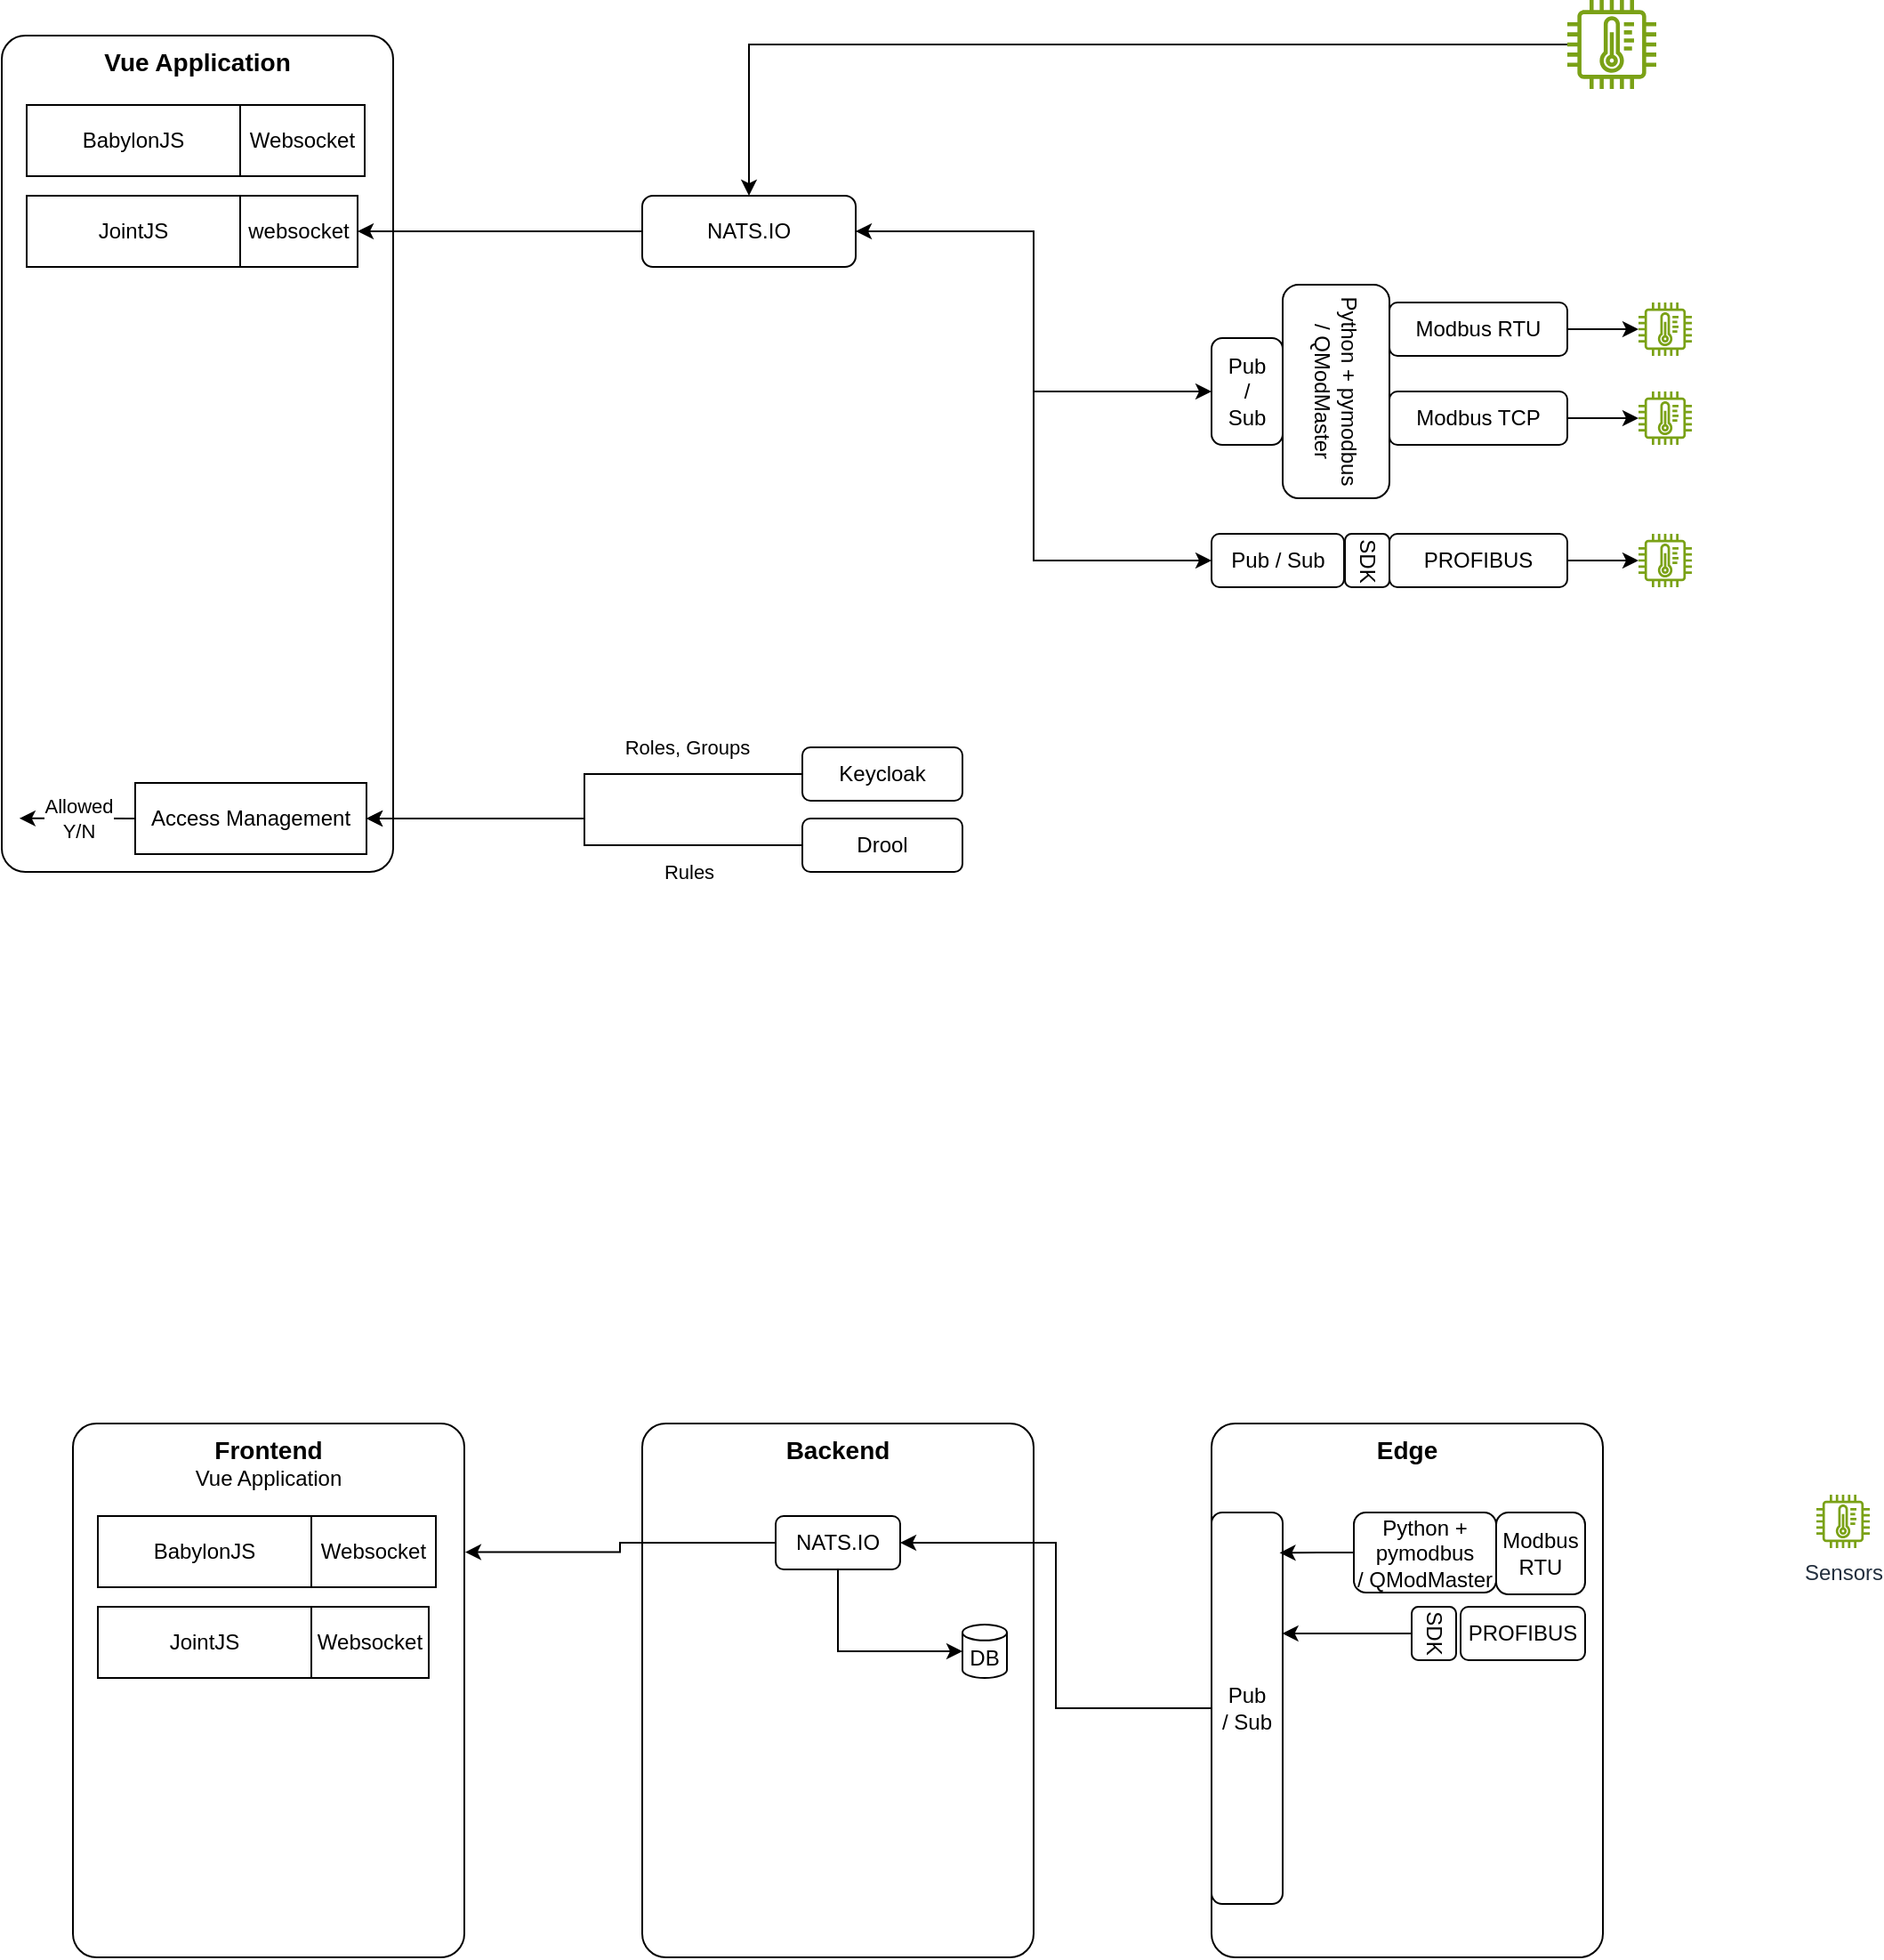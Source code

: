 <mxfile version="28.2.5" pages="4">
  <diagram name="Page-1" id="4Nl73VM-QMdfTOfgcKtq">
    <mxGraphModel dx="2066" dy="1202" grid="1" gridSize="10" guides="1" tooltips="1" connect="1" arrows="1" fold="1" page="1" pageScale="1" pageWidth="1169" pageHeight="827" math="0" shadow="0">
      <root>
        <mxCell id="0" />
        <mxCell id="1" parent="0" />
        <mxCell id="q9a62khezT4a36w7Y_Qh-1" value="&lt;font style=&quot;font-size: 14px;&quot;&gt;&lt;b&gt;Vue Application&lt;/b&gt;&lt;/font&gt;" style="rounded=1;whiteSpace=wrap;html=1;arcSize=6;verticalAlign=top;" parent="1" vertex="1">
          <mxGeometry x="80" y="130" width="220" height="470" as="geometry" />
        </mxCell>
        <mxCell id="q9a62khezT4a36w7Y_Qh-2" value="BabylonJS" style="rounded=0;whiteSpace=wrap;html=1;" parent="1" vertex="1">
          <mxGeometry x="94" y="169" width="120" height="40" as="geometry" />
        </mxCell>
        <mxCell id="q9a62khezT4a36w7Y_Qh-3" value="JointJS" style="rounded=0;whiteSpace=wrap;html=1;" parent="1" vertex="1">
          <mxGeometry x="94" y="220" width="120" height="40" as="geometry" />
        </mxCell>
        <mxCell id="q9a62khezT4a36w7Y_Qh-4" value="websocket" style="rounded=0;whiteSpace=wrap;html=1;" parent="1" vertex="1">
          <mxGeometry x="214" y="220" width="66" height="40" as="geometry" />
        </mxCell>
        <mxCell id="q9a62khezT4a36w7Y_Qh-6" value="Websocket" style="rounded=0;whiteSpace=wrap;html=1;" parent="1" vertex="1">
          <mxGeometry x="214" y="169" width="70" height="40" as="geometry" />
        </mxCell>
        <mxCell id="q9a62khezT4a36w7Y_Qh-9" style="edgeStyle=orthogonalEdgeStyle;rounded=0;orthogonalLoop=1;jettySize=auto;html=1;entryX=1;entryY=0.5;entryDx=0;entryDy=0;" parent="1" source="q9a62khezT4a36w7Y_Qh-8" target="q9a62khezT4a36w7Y_Qh-4" edge="1">
          <mxGeometry relative="1" as="geometry" />
        </mxCell>
        <mxCell id="LFIduNxJZq3BHkfubeGb-12" style="edgeStyle=orthogonalEdgeStyle;rounded=0;orthogonalLoop=1;jettySize=auto;html=1;entryX=0;entryY=0.5;entryDx=0;entryDy=0;startArrow=classic;startFill=1;" parent="1" source="q9a62khezT4a36w7Y_Qh-8" target="LFIduNxJZq3BHkfubeGb-4" edge="1">
          <mxGeometry relative="1" as="geometry" />
        </mxCell>
        <mxCell id="LFIduNxJZq3BHkfubeGb-16" style="edgeStyle=orthogonalEdgeStyle;rounded=0;orthogonalLoop=1;jettySize=auto;html=1;entryX=0;entryY=0.5;entryDx=0;entryDy=0;" parent="1" source="q9a62khezT4a36w7Y_Qh-8" target="LFIduNxJZq3BHkfubeGb-15" edge="1">
          <mxGeometry relative="1" as="geometry" />
        </mxCell>
        <mxCell id="q9a62khezT4a36w7Y_Qh-8" value="NATS.IO" style="rounded=1;whiteSpace=wrap;html=1;" parent="1" vertex="1">
          <mxGeometry x="440" y="220" width="120" height="40" as="geometry" />
        </mxCell>
        <mxCell id="q9a62khezT4a36w7Y_Qh-11" style="edgeStyle=orthogonalEdgeStyle;rounded=0;orthogonalLoop=1;jettySize=auto;html=1;entryX=0.5;entryY=0;entryDx=0;entryDy=0;" parent="1" source="q9a62khezT4a36w7Y_Qh-10" target="q9a62khezT4a36w7Y_Qh-8" edge="1">
          <mxGeometry relative="1" as="geometry" />
        </mxCell>
        <mxCell id="q9a62khezT4a36w7Y_Qh-10" value="" style="sketch=0;outlineConnect=0;fontColor=#232F3E;gradientColor=none;fillColor=#7AA116;strokeColor=none;dashed=0;verticalLabelPosition=bottom;verticalAlign=top;align=center;html=1;fontSize=12;fontStyle=0;aspect=fixed;pointerEvents=1;shape=mxgraph.aws4.iot_thing_temperature_sensor;" parent="1" vertex="1">
          <mxGeometry x="960" y="110" width="50" height="50" as="geometry" />
        </mxCell>
        <mxCell id="LFIduNxJZq3BHkfubeGb-7" style="edgeStyle=orthogonalEdgeStyle;rounded=0;orthogonalLoop=1;jettySize=auto;html=1;" parent="1" source="LFIduNxJZq3BHkfubeGb-1" target="LFIduNxJZq3BHkfubeGb-6" edge="1">
          <mxGeometry relative="1" as="geometry" />
        </mxCell>
        <mxCell id="LFIduNxJZq3BHkfubeGb-1" value="Modbus RTU" style="rounded=1;whiteSpace=wrap;html=1;" parent="1" vertex="1">
          <mxGeometry x="860" y="280" width="100" height="30" as="geometry" />
        </mxCell>
        <mxCell id="LFIduNxJZq3BHkfubeGb-19" style="edgeStyle=orthogonalEdgeStyle;rounded=0;orthogonalLoop=1;jettySize=auto;html=1;" parent="1" source="LFIduNxJZq3BHkfubeGb-2" target="LFIduNxJZq3BHkfubeGb-18" edge="1">
          <mxGeometry relative="1" as="geometry" />
        </mxCell>
        <mxCell id="LFIduNxJZq3BHkfubeGb-2" value="PROFIBUS" style="rounded=1;whiteSpace=wrap;html=1;" parent="1" vertex="1">
          <mxGeometry x="860" y="410" width="100" height="30" as="geometry" />
        </mxCell>
        <mxCell id="LFIduNxJZq3BHkfubeGb-3" value="&lt;div&gt;Python + pymodbus&lt;/div&gt;&lt;div&gt;/ QModMaster&lt;/div&gt;" style="rounded=1;whiteSpace=wrap;html=1;rotation=90;" parent="1" vertex="1">
          <mxGeometry x="770" y="300" width="120" height="60" as="geometry" />
        </mxCell>
        <mxCell id="LFIduNxJZq3BHkfubeGb-4" value="Pub&lt;div&gt;/&lt;/div&gt;&lt;div&gt;Sub&lt;/div&gt;" style="rounded=1;whiteSpace=wrap;html=1;" parent="1" vertex="1">
          <mxGeometry x="760" y="300" width="40" height="60" as="geometry" />
        </mxCell>
        <mxCell id="LFIduNxJZq3BHkfubeGb-6" value="" style="sketch=0;outlineConnect=0;fontColor=#232F3E;gradientColor=none;fillColor=#7AA116;strokeColor=none;dashed=0;verticalLabelPosition=bottom;verticalAlign=top;align=center;html=1;fontSize=12;fontStyle=0;aspect=fixed;pointerEvents=1;shape=mxgraph.aws4.iot_thing_temperature_sensor;" parent="1" vertex="1">
          <mxGeometry x="1000" y="280" width="30" height="30" as="geometry" />
        </mxCell>
        <mxCell id="LFIduNxJZq3BHkfubeGb-8" value="" style="sketch=0;outlineConnect=0;fontColor=#232F3E;gradientColor=none;fillColor=#7AA116;strokeColor=none;dashed=0;verticalLabelPosition=bottom;verticalAlign=top;align=center;html=1;fontSize=12;fontStyle=0;aspect=fixed;pointerEvents=1;shape=mxgraph.aws4.iot_thing_temperature_sensor;" parent="1" vertex="1">
          <mxGeometry x="1000" y="330" width="30" height="30" as="geometry" />
        </mxCell>
        <mxCell id="LFIduNxJZq3BHkfubeGb-17" style="edgeStyle=orthogonalEdgeStyle;rounded=0;orthogonalLoop=1;jettySize=auto;html=1;" parent="1" source="LFIduNxJZq3BHkfubeGb-13" target="LFIduNxJZq3BHkfubeGb-8" edge="1">
          <mxGeometry relative="1" as="geometry" />
        </mxCell>
        <mxCell id="LFIduNxJZq3BHkfubeGb-13" value="Modbus TCP" style="rounded=1;whiteSpace=wrap;html=1;" parent="1" vertex="1">
          <mxGeometry x="860" y="330" width="100" height="30" as="geometry" />
        </mxCell>
        <mxCell id="LFIduNxJZq3BHkfubeGb-14" value="&lt;div&gt;SDK&lt;/div&gt;" style="rounded=1;whiteSpace=wrap;html=1;rotation=90;" parent="1" vertex="1">
          <mxGeometry x="832.5" y="412.5" width="30" height="25" as="geometry" />
        </mxCell>
        <mxCell id="LFIduNxJZq3BHkfubeGb-15" value="Pub /&amp;nbsp;&lt;span style=&quot;background-color: transparent; color: light-dark(rgb(0, 0, 0), rgb(255, 255, 255));&quot;&gt;Sub&lt;/span&gt;" style="rounded=1;whiteSpace=wrap;html=1;" parent="1" vertex="1">
          <mxGeometry x="760" y="410" width="74.5" height="30" as="geometry" />
        </mxCell>
        <mxCell id="LFIduNxJZq3BHkfubeGb-18" value="" style="sketch=0;outlineConnect=0;fontColor=#232F3E;gradientColor=none;fillColor=#7AA116;strokeColor=none;dashed=0;verticalLabelPosition=bottom;verticalAlign=top;align=center;html=1;fontSize=12;fontStyle=0;aspect=fixed;pointerEvents=1;shape=mxgraph.aws4.iot_thing_temperature_sensor;" parent="1" vertex="1">
          <mxGeometry x="1000" y="410" width="30" height="30" as="geometry" />
        </mxCell>
        <mxCell id="yhtLlEZXE1WDYRXJNkcC-1" value="&lt;font style=&quot;font-size: 14px;&quot;&gt;&lt;b&gt;Frontend&lt;/b&gt;&lt;/font&gt;&lt;div&gt;&lt;font style=&quot;font-size: 12px;&quot;&gt;Vue Application&lt;/font&gt;&lt;/div&gt;" style="rounded=1;whiteSpace=wrap;html=1;arcSize=6;verticalAlign=top;" parent="1" vertex="1">
          <mxGeometry x="120" y="910" width="220" height="300" as="geometry" />
        </mxCell>
        <mxCell id="yhtLlEZXE1WDYRXJNkcC-2" value="BabylonJS" style="rounded=0;whiteSpace=wrap;html=1;" parent="1" vertex="1">
          <mxGeometry x="134" y="962" width="120" height="40" as="geometry" />
        </mxCell>
        <mxCell id="yhtLlEZXE1WDYRXJNkcC-3" value="JointJS" style="rounded=0;whiteSpace=wrap;html=1;" parent="1" vertex="1">
          <mxGeometry x="134" y="1013" width="120" height="40" as="geometry" />
        </mxCell>
        <mxCell id="yhtLlEZXE1WDYRXJNkcC-4" value="Websocket" style="rounded=0;whiteSpace=wrap;html=1;" parent="1" vertex="1">
          <mxGeometry x="254" y="1013" width="66" height="40" as="geometry" />
        </mxCell>
        <mxCell id="yhtLlEZXE1WDYRXJNkcC-5" value="Websocket" style="rounded=0;whiteSpace=wrap;html=1;" parent="1" vertex="1">
          <mxGeometry x="254" y="962" width="70" height="40" as="geometry" />
        </mxCell>
        <mxCell id="yhtLlEZXE1WDYRXJNkcC-6" value="&lt;font style=&quot;font-size: 14px;&quot;&gt;&lt;b&gt;Backend&lt;/b&gt;&lt;/font&gt;" style="rounded=1;whiteSpace=wrap;html=1;arcSize=6;verticalAlign=top;" parent="1" vertex="1">
          <mxGeometry x="440" y="910" width="220" height="300" as="geometry" />
        </mxCell>
        <mxCell id="yhtLlEZXE1WDYRXJNkcC-11" value="&lt;font style=&quot;font-size: 14px;&quot;&gt;&lt;b&gt;Edge&lt;/b&gt;&lt;/font&gt;" style="rounded=1;whiteSpace=wrap;html=1;arcSize=6;verticalAlign=top;" parent="1" vertex="1">
          <mxGeometry x="760" y="910" width="220" height="300" as="geometry" />
        </mxCell>
        <mxCell id="yhtLlEZXE1WDYRXJNkcC-16" value="Sensors" style="sketch=0;outlineConnect=0;fontColor=#232F3E;gradientColor=none;fillColor=#7AA116;strokeColor=none;dashed=0;verticalLabelPosition=bottom;verticalAlign=top;align=center;html=1;fontSize=12;fontStyle=0;aspect=fixed;pointerEvents=1;shape=mxgraph.aws4.iot_thing_temperature_sensor;" parent="1" vertex="1">
          <mxGeometry x="1100" y="950" width="30" height="30" as="geometry" />
        </mxCell>
        <mxCell id="yhtLlEZXE1WDYRXJNkcC-17" value="Modbus RTU" style="rounded=1;whiteSpace=wrap;html=1;" parent="1" vertex="1">
          <mxGeometry x="920" y="960" width="50" height="46" as="geometry" />
        </mxCell>
        <mxCell id="yhtLlEZXE1WDYRXJNkcC-18" value="PROFIBUS" style="rounded=1;whiteSpace=wrap;html=1;" parent="1" vertex="1">
          <mxGeometry x="900" y="1013" width="70" height="30" as="geometry" />
        </mxCell>
        <mxCell id="yhtLlEZXE1WDYRXJNkcC-19" value="&lt;div&gt;Python + pymodbus&lt;/div&gt;&lt;div&gt;/ QModMaster&lt;/div&gt;" style="rounded=1;whiteSpace=wrap;html=1;rotation=0;" parent="1" vertex="1">
          <mxGeometry x="840" y="960" width="80" height="45" as="geometry" />
        </mxCell>
        <mxCell id="yhtLlEZXE1WDYRXJNkcC-22" value="&lt;div&gt;SDK&lt;/div&gt;" style="rounded=1;whiteSpace=wrap;html=1;rotation=90;" parent="1" vertex="1">
          <mxGeometry x="870" y="1015.5" width="30" height="25" as="geometry" />
        </mxCell>
        <mxCell id="KEHIp2-f-c6drlNlaBQX-4" style="edgeStyle=orthogonalEdgeStyle;rounded=0;orthogonalLoop=1;jettySize=auto;html=1;" parent="1" source="yhtLlEZXE1WDYRXJNkcC-23" target="yhtLlEZXE1WDYRXJNkcC-24" edge="1">
          <mxGeometry relative="1" as="geometry" />
        </mxCell>
        <mxCell id="yhtLlEZXE1WDYRXJNkcC-23" value="Pub /&amp;nbsp;&lt;span style=&quot;background-color: transparent; color: light-dark(rgb(0, 0, 0), rgb(255, 255, 255));&quot;&gt;Sub&lt;/span&gt;" style="rounded=1;whiteSpace=wrap;html=1;" parent="1" vertex="1">
          <mxGeometry x="760" y="960" width="40" height="220" as="geometry" />
        </mxCell>
        <mxCell id="yhtLlEZXE1WDYRXJNkcC-24" value="NATS.IO" style="rounded=1;whiteSpace=wrap;html=1;" parent="1" vertex="1">
          <mxGeometry x="515" y="962" width="70" height="30" as="geometry" />
        </mxCell>
        <mxCell id="KEHIp2-f-c6drlNlaBQX-1" value="DB" style="shape=cylinder3;whiteSpace=wrap;html=1;boundedLbl=1;backgroundOutline=1;size=4.46;" parent="1" vertex="1">
          <mxGeometry x="620" y="1023" width="25" height="30" as="geometry" />
        </mxCell>
        <mxCell id="KEHIp2-f-c6drlNlaBQX-2" style="edgeStyle=orthogonalEdgeStyle;rounded=0;orthogonalLoop=1;jettySize=auto;html=1;entryX=0.956;entryY=0.103;entryDx=0;entryDy=0;entryPerimeter=0;" parent="1" source="yhtLlEZXE1WDYRXJNkcC-19" target="yhtLlEZXE1WDYRXJNkcC-23" edge="1">
          <mxGeometry relative="1" as="geometry" />
        </mxCell>
        <mxCell id="KEHIp2-f-c6drlNlaBQX-3" style="edgeStyle=orthogonalEdgeStyle;rounded=0;orthogonalLoop=1;jettySize=auto;html=1;entryX=0.995;entryY=0.309;entryDx=0;entryDy=0;entryPerimeter=0;" parent="1" source="yhtLlEZXE1WDYRXJNkcC-22" target="yhtLlEZXE1WDYRXJNkcC-23" edge="1">
          <mxGeometry relative="1" as="geometry" />
        </mxCell>
        <mxCell id="KEHIp2-f-c6drlNlaBQX-5" style="edgeStyle=orthogonalEdgeStyle;rounded=0;orthogonalLoop=1;jettySize=auto;html=1;entryX=1.002;entryY=0.241;entryDx=0;entryDy=0;entryPerimeter=0;" parent="1" source="yhtLlEZXE1WDYRXJNkcC-24" target="yhtLlEZXE1WDYRXJNkcC-1" edge="1">
          <mxGeometry relative="1" as="geometry" />
        </mxCell>
        <mxCell id="KEHIp2-f-c6drlNlaBQX-6" style="edgeStyle=orthogonalEdgeStyle;rounded=0;orthogonalLoop=1;jettySize=auto;html=1;entryX=0;entryY=0.5;entryDx=0;entryDy=0;entryPerimeter=0;exitX=0.5;exitY=1;exitDx=0;exitDy=0;" parent="1" source="yhtLlEZXE1WDYRXJNkcC-24" target="KEHIp2-f-c6drlNlaBQX-1" edge="1">
          <mxGeometry relative="1" as="geometry" />
        </mxCell>
        <mxCell id="tI90Er4KqP-FgM0SJkmu-4" value="Roles, Groups" style="edgeStyle=orthogonalEdgeStyle;rounded=0;orthogonalLoop=1;jettySize=auto;html=1;entryX=1;entryY=0.5;entryDx=0;entryDy=0;" edge="1" parent="1" source="tI90Er4KqP-FgM0SJkmu-1" target="tI90Er4KqP-FgM0SJkmu-3">
          <mxGeometry x="-0.519" y="-15" relative="1" as="geometry">
            <mxPoint as="offset" />
          </mxGeometry>
        </mxCell>
        <mxCell id="tI90Er4KqP-FgM0SJkmu-1" value="Keycloak" style="rounded=1;whiteSpace=wrap;html=1;" vertex="1" parent="1">
          <mxGeometry x="530" y="530" width="90" height="30" as="geometry" />
        </mxCell>
        <mxCell id="tI90Er4KqP-FgM0SJkmu-5" value="Rules" style="edgeStyle=orthogonalEdgeStyle;rounded=0;orthogonalLoop=1;jettySize=auto;html=1;entryX=1;entryY=0.5;entryDx=0;entryDy=0;" edge="1" parent="1" source="tI90Er4KqP-FgM0SJkmu-2" target="tI90Er4KqP-FgM0SJkmu-3">
          <mxGeometry x="-0.502" y="15" relative="1" as="geometry">
            <mxPoint as="offset" />
          </mxGeometry>
        </mxCell>
        <mxCell id="tI90Er4KqP-FgM0SJkmu-2" value="Drool" style="rounded=1;whiteSpace=wrap;html=1;" vertex="1" parent="1">
          <mxGeometry x="530" y="570" width="90" height="30" as="geometry" />
        </mxCell>
        <mxCell id="tI90Er4KqP-FgM0SJkmu-3" value="Access Management" style="rounded=0;whiteSpace=wrap;html=1;" vertex="1" parent="1">
          <mxGeometry x="155" y="550" width="130" height="40" as="geometry" />
        </mxCell>
        <mxCell id="tI90Er4KqP-FgM0SJkmu-9" value="Allowed&lt;div&gt;Y/N&lt;/div&gt;" style="endArrow=classic;html=1;rounded=0;exitX=0;exitY=0.5;exitDx=0;exitDy=0;entryX=0.045;entryY=0.936;entryDx=0;entryDy=0;entryPerimeter=0;" edge="1" parent="1" source="tI90Er4KqP-FgM0SJkmu-3" target="q9a62khezT4a36w7Y_Qh-1">
          <mxGeometry width="50" height="50" relative="1" as="geometry">
            <mxPoint x="610" y="340" as="sourcePoint" />
            <mxPoint x="540" y="340" as="targetPoint" />
          </mxGeometry>
        </mxCell>
      </root>
    </mxGraphModel>
  </diagram>
  <diagram id="WbPP5id_1603l8PLrKX7" name="Code Strc">
    <mxGraphModel dx="1591" dy="829" grid="1" gridSize="10" guides="1" tooltips="1" connect="1" arrows="1" fold="1" page="1" pageScale="1" pageWidth="1169" pageHeight="827" math="0" shadow="0">
      <root>
        <mxCell id="0" />
        <mxCell id="1" parent="0" />
        <mxCell id="QzLz-SX4dngb7ABgqvlG-35" style="edgeStyle=orthogonalEdgeStyle;rounded=0;orthogonalLoop=1;jettySize=auto;html=1;entryX=0.5;entryY=0;entryDx=0;entryDy=0;" edge="1" parent="1" source="QzLz-SX4dngb7ABgqvlG-1" target="QzLz-SX4dngb7ABgqvlG-34">
          <mxGeometry relative="1" as="geometry" />
        </mxCell>
        <mxCell id="QzLz-SX4dngb7ABgqvlG-36" style="edgeStyle=orthogonalEdgeStyle;rounded=0;orthogonalLoop=1;jettySize=auto;html=1;entryX=0.5;entryY=0;entryDx=0;entryDy=0;" edge="1" parent="1" source="QzLz-SX4dngb7ABgqvlG-1" target="QzLz-SX4dngb7ABgqvlG-16">
          <mxGeometry relative="1" as="geometry" />
        </mxCell>
        <mxCell id="QzLz-SX4dngb7ABgqvlG-39" style="edgeStyle=orthogonalEdgeStyle;rounded=0;orthogonalLoop=1;jettySize=auto;html=1;entryX=0.5;entryY=0;entryDx=0;entryDy=0;" edge="1" parent="1" source="QzLz-SX4dngb7ABgqvlG-1" target="QzLz-SX4dngb7ABgqvlG-13">
          <mxGeometry relative="1" as="geometry" />
        </mxCell>
        <mxCell id="QzLz-SX4dngb7ABgqvlG-44" style="edgeStyle=orthogonalEdgeStyle;rounded=0;orthogonalLoop=1;jettySize=auto;html=1;entryX=0.5;entryY=0;entryDx=0;entryDy=0;" edge="1" parent="1" source="QzLz-SX4dngb7ABgqvlG-1" target="QzLz-SX4dngb7ABgqvlG-15">
          <mxGeometry relative="1" as="geometry">
            <Array as="points">
              <mxPoint x="678" y="80" />
              <mxPoint x="678" y="99" />
            </Array>
          </mxGeometry>
        </mxCell>
        <mxCell id="QzLz-SX4dngb7ABgqvlG-1" value="src" style="whiteSpace=wrap;html=1;" vertex="1" parent="1">
          <mxGeometry x="590" y="70" width="60" height="20" as="geometry" />
        </mxCell>
        <mxCell id="QzLz-SX4dngb7ABgqvlG-3" value="src" style="whiteSpace=wrap;html=1;" vertex="1" parent="1">
          <mxGeometry x="929" y="60" width="60" height="20" as="geometry" />
        </mxCell>
        <mxCell id="QzLz-SX4dngb7ABgqvlG-4" value="src" style="whiteSpace=wrap;html=1;" vertex="1" parent="1">
          <mxGeometry x="939" y="70" width="60" height="20" as="geometry" />
        </mxCell>
        <mxCell id="QzLz-SX4dngb7ABgqvlG-5" value="src" style="whiteSpace=wrap;html=1;" vertex="1" parent="1">
          <mxGeometry x="949" y="80" width="60" height="20" as="geometry" />
        </mxCell>
        <mxCell id="QzLz-SX4dngb7ABgqvlG-6" value="src" style="whiteSpace=wrap;html=1;" vertex="1" parent="1">
          <mxGeometry x="959" y="90" width="60" height="20" as="geometry" />
        </mxCell>
        <mxCell id="QzLz-SX4dngb7ABgqvlG-7" value="nats" style="whiteSpace=wrap;html=1;" vertex="1" parent="1">
          <mxGeometry x="817" y="180" width="60" height="20" as="geometry" />
        </mxCell>
        <mxCell id="QzLz-SX4dngb7ABgqvlG-8" value="layout" style="whiteSpace=wrap;html=1;" vertex="1" parent="1">
          <mxGeometry x="737" y="180" width="60" height="20" as="geometry" />
        </mxCell>
        <mxCell id="QzLz-SX4dngb7ABgqvlG-9" value="components" style="whiteSpace=wrap;html=1;" vertex="1" parent="1">
          <mxGeometry x="459" y="180" width="70" height="20" as="geometry" />
        </mxCell>
        <mxCell id="QzLz-SX4dngb7ABgqvlG-10" value="JointJs" style="whiteSpace=wrap;html=1;" vertex="1" parent="1">
          <mxGeometry x="647" y="180" width="60" height="20" as="geometry" />
        </mxCell>
        <mxCell id="QzLz-SX4dngb7ABgqvlG-11" value="dashboard" style="whiteSpace=wrap;html=1;" vertex="1" parent="1">
          <mxGeometry x="896" y="180" width="60" height="20" as="geometry" />
        </mxCell>
        <mxCell id="QzLz-SX4dngb7ABgqvlG-12" value="Babylon" style="whiteSpace=wrap;html=1;" vertex="1" parent="1">
          <mxGeometry x="555" y="180" width="60" height="20" as="geometry" />
        </mxCell>
        <mxCell id="QzLz-SX4dngb7ABgqvlG-13" value="design" style="whiteSpace=wrap;html=1;" vertex="1" parent="1">
          <mxGeometry x="439" y="120" width="60" height="20" as="geometry" />
        </mxCell>
        <mxCell id="QzLz-SX4dngb7ABgqvlG-14" value="composables" style="whiteSpace=wrap;html=1;" vertex="1" parent="1">
          <mxGeometry x="529" y="119" width="80" height="20" as="geometry" />
        </mxCell>
        <mxCell id="QzLz-SX4dngb7ABgqvlG-45" style="edgeStyle=orthogonalEdgeStyle;rounded=0;orthogonalLoop=1;jettySize=auto;html=1;entryX=0.5;entryY=0;entryDx=0;entryDy=0;exitX=0.5;exitY=1;exitDx=0;exitDy=0;" edge="1" parent="1" source="QzLz-SX4dngb7ABgqvlG-15" target="QzLz-SX4dngb7ABgqvlG-9">
          <mxGeometry relative="1" as="geometry" />
        </mxCell>
        <mxCell id="QzLz-SX4dngb7ABgqvlG-46" style="edgeStyle=orthogonalEdgeStyle;rounded=0;orthogonalLoop=1;jettySize=auto;html=1;entryX=0.5;entryY=0;entryDx=0;entryDy=0;exitX=0.5;exitY=1;exitDx=0;exitDy=0;" edge="1" parent="1" source="QzLz-SX4dngb7ABgqvlG-15" target="QzLz-SX4dngb7ABgqvlG-12">
          <mxGeometry relative="1" as="geometry" />
        </mxCell>
        <mxCell id="QzLz-SX4dngb7ABgqvlG-47" style="edgeStyle=orthogonalEdgeStyle;rounded=0;orthogonalLoop=1;jettySize=auto;html=1;entryX=0.5;entryY=0;entryDx=0;entryDy=0;" edge="1" parent="1" source="QzLz-SX4dngb7ABgqvlG-15" target="QzLz-SX4dngb7ABgqvlG-10">
          <mxGeometry relative="1" as="geometry" />
        </mxCell>
        <mxCell id="QzLz-SX4dngb7ABgqvlG-48" style="edgeStyle=orthogonalEdgeStyle;rounded=0;orthogonalLoop=1;jettySize=auto;html=1;exitX=0.5;exitY=1;exitDx=0;exitDy=0;" edge="1" parent="1" source="QzLz-SX4dngb7ABgqvlG-15" target="QzLz-SX4dngb7ABgqvlG-8">
          <mxGeometry relative="1" as="geometry">
            <Array as="points">
              <mxPoint x="678" y="160" />
              <mxPoint x="767" y="160" />
            </Array>
          </mxGeometry>
        </mxCell>
        <mxCell id="QzLz-SX4dngb7ABgqvlG-49" style="edgeStyle=orthogonalEdgeStyle;rounded=0;orthogonalLoop=1;jettySize=auto;html=1;" edge="1" parent="1" source="QzLz-SX4dngb7ABgqvlG-15" target="QzLz-SX4dngb7ABgqvlG-7">
          <mxGeometry relative="1" as="geometry">
            <Array as="points">
              <mxPoint x="677" y="160" />
              <mxPoint x="830" y="160" />
            </Array>
          </mxGeometry>
        </mxCell>
        <mxCell id="QzLz-SX4dngb7ABgqvlG-50" style="edgeStyle=orthogonalEdgeStyle;rounded=0;orthogonalLoop=1;jettySize=auto;html=1;entryX=0.5;entryY=0;entryDx=0;entryDy=0;" edge="1" parent="1" source="QzLz-SX4dngb7ABgqvlG-15" target="QzLz-SX4dngb7ABgqvlG-11">
          <mxGeometry relative="1" as="geometry">
            <Array as="points">
              <mxPoint x="678" y="160" />
              <mxPoint x="926" y="160" />
            </Array>
          </mxGeometry>
        </mxCell>
        <mxCell id="QzLz-SX4dngb7ABgqvlG-15" value="components" style="whiteSpace=wrap;html=1;" vertex="1" parent="1">
          <mxGeometry x="640" y="119" width="75" height="20" as="geometry" />
        </mxCell>
        <mxCell id="QzLz-SX4dngb7ABgqvlG-16" value="auth" style="whiteSpace=wrap;html=1;" vertex="1" parent="1">
          <mxGeometry x="740" y="120" width="60" height="20" as="geometry" />
        </mxCell>
        <mxCell id="QzLz-SX4dngb7ABgqvlG-17" value="e2e" style="whiteSpace=wrap;html=1;" vertex="1" parent="1">
          <mxGeometry x="190" y="60" width="60" height="20" as="geometry" />
        </mxCell>
        <mxCell id="QzLz-SX4dngb7ABgqvlG-18" value="assets" style="whiteSpace=wrap;html=1;" vertex="1" parent="1">
          <mxGeometry x="270" y="100" width="60" height="20" as="geometry" />
        </mxCell>
        <mxCell id="QzLz-SX4dngb7ABgqvlG-29" style="edgeStyle=orthogonalEdgeStyle;rounded=0;orthogonalLoop=1;jettySize=auto;html=1;entryX=0.5;entryY=0;entryDx=0;entryDy=0;" edge="1" parent="1" source="QzLz-SX4dngb7ABgqvlG-19" target="QzLz-SX4dngb7ABgqvlG-18">
          <mxGeometry relative="1" as="geometry" />
        </mxCell>
        <mxCell id="QzLz-SX4dngb7ABgqvlG-19" value="public" style="whiteSpace=wrap;html=1;" vertex="1" parent="1">
          <mxGeometry x="270" y="60" width="60" height="20" as="geometry" />
        </mxCell>
        <mxCell id="QzLz-SX4dngb7ABgqvlG-20" value="docs" style="whiteSpace=wrap;html=1;" vertex="1" parent="1">
          <mxGeometry x="360" y="60" width="60" height="20" as="geometry" />
        </mxCell>
        <mxCell id="QzLz-SX4dngb7ABgqvlG-27" style="edgeStyle=orthogonalEdgeStyle;rounded=0;orthogonalLoop=1;jettySize=auto;html=1;entryX=0.5;entryY=0;entryDx=0;entryDy=0;" edge="1" parent="1" source="QzLz-SX4dngb7ABgqvlG-21" target="QzLz-SX4dngb7ABgqvlG-20">
          <mxGeometry relative="1" as="geometry" />
        </mxCell>
        <mxCell id="QzLz-SX4dngb7ABgqvlG-32" style="edgeStyle=orthogonalEdgeStyle;rounded=0;orthogonalLoop=1;jettySize=auto;html=1;entryX=0.5;entryY=0;entryDx=0;entryDy=0;" edge="1" parent="1" source="QzLz-SX4dngb7ABgqvlG-21" target="QzLz-SX4dngb7ABgqvlG-19">
          <mxGeometry relative="1" as="geometry" />
        </mxCell>
        <mxCell id="QzLz-SX4dngb7ABgqvlG-33" style="edgeStyle=orthogonalEdgeStyle;rounded=0;orthogonalLoop=1;jettySize=auto;html=1;entryX=0.5;entryY=0;entryDx=0;entryDy=0;" edge="1" parent="1" source="QzLz-SX4dngb7ABgqvlG-21" target="QzLz-SX4dngb7ABgqvlG-17">
          <mxGeometry relative="1" as="geometry" />
        </mxCell>
        <mxCell id="QzLz-SX4dngb7ABgqvlG-21" value="vue-enterprise-boilerplate" style="whiteSpace=wrap;html=1;" vertex="1" parent="1">
          <mxGeometry x="540" y="20" width="160" height="20" as="geometry" />
        </mxCell>
        <mxCell id="QzLz-SX4dngb7ABgqvlG-25" style="edgeStyle=orthogonalEdgeStyle;rounded=0;orthogonalLoop=1;jettySize=auto;html=1;entryX=0.5;entryY=0;entryDx=0;entryDy=0;" edge="1" parent="1" source="QzLz-SX4dngb7ABgqvlG-21" target="QzLz-SX4dngb7ABgqvlG-1">
          <mxGeometry relative="1" as="geometry" />
        </mxCell>
        <mxCell id="QzLz-SX4dngb7ABgqvlG-34" value="assets" style="whiteSpace=wrap;html=1;" vertex="1" parent="1">
          <mxGeometry x="820" y="119" width="60" height="20" as="geometry" />
        </mxCell>
        <mxCell id="QzLz-SX4dngb7ABgqvlG-38" style="edgeStyle=orthogonalEdgeStyle;rounded=0;orthogonalLoop=1;jettySize=auto;html=1;entryX=0.5;entryY=0;entryDx=0;entryDy=0;exitX=0;exitY=0.5;exitDx=0;exitDy=0;" edge="1" parent="1" source="QzLz-SX4dngb7ABgqvlG-1" target="QzLz-SX4dngb7ABgqvlG-14">
          <mxGeometry relative="1" as="geometry">
            <mxPoint x="569" y="390" as="targetPoint" />
            <Array as="points">
              <mxPoint x="569" y="80" />
            </Array>
          </mxGeometry>
        </mxCell>
      </root>
    </mxGraphModel>
  </diagram>
  <diagram id="klO5EI4bP7VYVL0o949D" name="Architecture Evaluations">
    <mxGraphModel dx="1892" dy="722" grid="1" gridSize="10" guides="1" tooltips="1" connect="1" arrows="1" fold="1" page="1" pageScale="1" pageWidth="850" pageHeight="1100" math="0" shadow="0">
      <root>
        <mxCell id="0" />
        <mxCell id="1" parent="0" />
        <mxCell id="81UziPPC5rEkTUoDSiCO-4" value="" style="edgeStyle=orthogonalEdgeStyle;rounded=0;orthogonalLoop=1;jettySize=auto;html=1;" parent="1" source="81UziPPC5rEkTUoDSiCO-2" target="81UziPPC5rEkTUoDSiCO-3" edge="1">
          <mxGeometry relative="1" as="geometry" />
        </mxCell>
        <mxCell id="81UziPPC5rEkTUoDSiCO-2" value="Data Source" style="rounded=1;whiteSpace=wrap;html=1;" parent="1" vertex="1">
          <mxGeometry x="128" y="90" width="90" height="30" as="geometry" />
        </mxCell>
        <mxCell id="81UziPPC5rEkTUoDSiCO-6" value="" style="edgeStyle=orthogonalEdgeStyle;rounded=0;orthogonalLoop=1;jettySize=auto;html=1;" parent="1" source="81UziPPC5rEkTUoDSiCO-3" target="81UziPPC5rEkTUoDSiCO-5" edge="1">
          <mxGeometry relative="1" as="geometry" />
        </mxCell>
        <mxCell id="81UziPPC5rEkTUoDSiCO-3" value="Data base" style="rounded=1;whiteSpace=wrap;html=1;" parent="1" vertex="1">
          <mxGeometry x="128" y="154" width="90" height="30" as="geometry" />
        </mxCell>
        <mxCell id="81UziPPC5rEkTUoDSiCO-5" value="Applications" style="rounded=1;whiteSpace=wrap;html=1;" parent="1" vertex="1">
          <mxGeometry x="128" y="208" width="90" height="30" as="geometry" />
        </mxCell>
        <mxCell id="81UziPPC5rEkTUoDSiCO-7" value="" style="edgeStyle=orthogonalEdgeStyle;rounded=0;orthogonalLoop=1;jettySize=auto;html=1;exitX=0.25;exitY=1;exitDx=0;exitDy=0;" parent="1" source="81UziPPC5rEkTUoDSiCO-8" target="81UziPPC5rEkTUoDSiCO-10" edge="1">
          <mxGeometry relative="1" as="geometry" />
        </mxCell>
        <mxCell id="81UziPPC5rEkTUoDSiCO-12" style="edgeStyle=orthogonalEdgeStyle;rounded=0;orthogonalLoop=1;jettySize=auto;html=1;entryX=0.75;entryY=0;entryDx=0;entryDy=0;exitX=0.75;exitY=1;exitDx=0;exitDy=0;" parent="1" source="81UziPPC5rEkTUoDSiCO-8" target="81UziPPC5rEkTUoDSiCO-11" edge="1">
          <mxGeometry relative="1" as="geometry" />
        </mxCell>
        <mxCell id="81UziPPC5rEkTUoDSiCO-8" value="Data Source" style="rounded=1;whiteSpace=wrap;html=1;" parent="1" vertex="1">
          <mxGeometry x="679" y="90" width="90" height="30" as="geometry" />
        </mxCell>
        <mxCell id="81UziPPC5rEkTUoDSiCO-10" value="Data base" style="rounded=1;whiteSpace=wrap;html=1;" parent="1" vertex="1">
          <mxGeometry x="639" y="154" width="90" height="30" as="geometry" />
        </mxCell>
        <mxCell id="81UziPPC5rEkTUoDSiCO-11" value="Applications" style="rounded=1;whiteSpace=wrap;html=1;" parent="1" vertex="1">
          <mxGeometry x="669" y="210" width="90" height="30" as="geometry" />
        </mxCell>
        <mxCell id="81UziPPC5rEkTUoDSiCO-13" value="&lt;b&gt;&amp;nbsp;Server&lt;/b&gt;" style="rounded=0;whiteSpace=wrap;html=1;fillColor=none;align=left;" parent="1" vertex="1">
          <mxGeometry x="29" y="148" width="790" height="102" as="geometry" />
        </mxCell>
        <mxCell id="81UziPPC5rEkTUoDSiCO-14" value="&lt;b&gt;&amp;nbsp;IOT&lt;/b&gt;" style="rounded=0;whiteSpace=wrap;html=1;fillColor=none;align=left;" parent="1" vertex="1">
          <mxGeometry x="29" y="80" width="790" height="68" as="geometry" />
        </mxCell>
        <mxCell id="81UziPPC5rEkTUoDSiCO-15" value="&lt;b&gt;Type 1&lt;/b&gt;" style="rounded=0;whiteSpace=wrap;html=1;fillColor=none;verticalAlign=top;" parent="1" vertex="1">
          <mxGeometry x="119" y="50" width="108" height="200" as="geometry" />
        </mxCell>
        <mxCell id="81UziPPC5rEkTUoDSiCO-16" value="&lt;b&gt;Type 2&lt;/b&gt;" style="rounded=0;whiteSpace=wrap;html=1;fillColor=none;verticalAlign=top;" parent="1" vertex="1">
          <mxGeometry x="633" y="50" width="146" height="200" as="geometry" />
        </mxCell>
        <mxCell id="81UziPPC5rEkTUoDSiCO-18" value="&lt;h1 style=&quot;margin-top: 0px;&quot;&gt;Type 1&lt;/h1&gt;&lt;p&gt;Ensure data consistency.&lt;/p&gt;" style="text;html=1;whiteSpace=wrap;overflow=hidden;rounded=0;" parent="1" vertex="1">
          <mxGeometry x="29" y="280" width="371" height="120" as="geometry" />
        </mxCell>
        <mxCell id="81UziPPC5rEkTUoDSiCO-19" value="&lt;h1 style=&quot;margin-top: 0px;&quot;&gt;Type 2&lt;/h1&gt;&lt;p&gt;Ensure data consistency.&lt;/p&gt;" style="text;html=1;whiteSpace=wrap;overflow=hidden;rounded=0;" parent="1" vertex="1">
          <mxGeometry x="440" y="280" width="379" height="120" as="geometry" />
        </mxCell>
        <mxCell id="NDT308oa-Qposm93ywGP-1" value="Identity Provider&lt;div&gt;KeyCloak&lt;/div&gt;&lt;div&gt;(/www.cloud-iam.com) not auth0&lt;/div&gt;" style="whiteSpace=wrap;html=1;" vertex="1" parent="1">
          <mxGeometry x="80" y="390" width="200" height="60" as="geometry" />
        </mxCell>
        <mxCell id="NDT308oa-Qposm93ywGP-2" value="&lt;span style=&quot;color: rgb(59, 63, 68); font-family: arial, helvetica, sans-serif; font-size: 16px; text-align: left; text-wrap-mode: wrap; background-color: rgb(255, 255, 255);&quot;&gt;&amp;nbsp;&lt;/span&gt;&lt;a style=&quot;color: rgb(0, 146, 255); font-family: arial, helvetica, sans-serif; font-size: 16px; text-align: left; text-wrap-mode: wrap; background-color: rgb(255, 255, 255);&quot; data-saferedirecturl=&quot;https://www.google.com/url?q=https://lemur-17.cloud-iam.com/auth/admin/iam-dev/console/&amp;amp;source=gmail&amp;amp;ust=1759425514201000&amp;amp;usg=AOvVaw2TcICFyDmaz6Hr6-cR1cZE&quot; target=&quot;_blank&quot; title=&quot;https://lemur-17.cloud-iam.com/auth/admin/iam-dev/console/&quot; href=&quot;https://lemur-17.cloud-iam.com/auth/admin/iam-dev/console/&quot;&gt;https://lemur-17.cloud-iam.&lt;wbr&gt;com/auth/admin/iam-dev/&lt;wbr&gt;console/&lt;/a&gt;" style="text;html=1;align=center;verticalAlign=middle;resizable=0;points=[];autosize=1;strokeColor=none;fillColor=none;" vertex="1" parent="1">
          <mxGeometry x="-60" y="478" width="460" height="30" as="geometry" />
        </mxCell>
      </root>
    </mxGraphModel>
  </diagram>
  <diagram id="W7n0Yp-pWPY6XCvTT3IN" name="Vueflow">
    <mxGraphModel dx="1170" dy="756" grid="1" gridSize="10" guides="1" tooltips="1" connect="1" arrows="1" fold="1" page="1" pageScale="1" pageWidth="850" pageHeight="1100" math="0" shadow="0">
      <root>
        <mxCell id="0" />
        <mxCell id="1" parent="0" />
        <mxCell id="69ue10jukl82CF1lZx7K-3" value="" style="edgeStyle=orthogonalEdgeStyle;rounded=0;orthogonalLoop=1;jettySize=auto;html=1;endArrow=none;startFill=0;entryX=0;entryY=0.5;entryDx=0;entryDy=0;" parent="1" source="69ue10jukl82CF1lZx7K-1" target="69ue10jukl82CF1lZx7K-4" edge="1">
          <mxGeometry relative="1" as="geometry">
            <mxPoint x="260" y="210" as="targetPoint" />
          </mxGeometry>
        </mxCell>
        <mxCell id="69ue10jukl82CF1lZx7K-7" style="edgeStyle=orthogonalEdgeStyle;rounded=0;orthogonalLoop=1;jettySize=auto;html=1;entryX=0;entryY=0.5;entryDx=0;entryDy=0;endArrow=none;startFill=0;" parent="1" source="69ue10jukl82CF1lZx7K-1" target="69ue10jukl82CF1lZx7K-2" edge="1">
          <mxGeometry relative="1" as="geometry" />
        </mxCell>
        <mxCell id="69ue10jukl82CF1lZx7K-29" style="edgeStyle=orthogonalEdgeStyle;rounded=0;orthogonalLoop=1;jettySize=auto;html=1;entryX=0;entryY=0.5;entryDx=0;entryDy=0;endArrow=none;startFill=0;" parent="1" source="69ue10jukl82CF1lZx7K-1" target="69ue10jukl82CF1lZx7K-8" edge="1">
          <mxGeometry relative="1" as="geometry" />
        </mxCell>
        <mxCell id="69ue10jukl82CF1lZx7K-30" style="edgeStyle=orthogonalEdgeStyle;rounded=0;orthogonalLoop=1;jettySize=auto;html=1;entryX=0;entryY=0.5;entryDx=0;entryDy=0;endArrow=none;startFill=0;" parent="1" source="69ue10jukl82CF1lZx7K-1" target="69ue10jukl82CF1lZx7K-9" edge="1">
          <mxGeometry relative="1" as="geometry" />
        </mxCell>
        <mxCell id="69ue10jukl82CF1lZx7K-31" style="edgeStyle=orthogonalEdgeStyle;rounded=0;orthogonalLoop=1;jettySize=auto;html=1;entryX=0;entryY=0.5;entryDx=0;entryDy=0;endArrow=none;startFill=0;" parent="1" source="69ue10jukl82CF1lZx7K-1" target="69ue10jukl82CF1lZx7K-11" edge="1">
          <mxGeometry relative="1" as="geometry" />
        </mxCell>
        <mxCell id="69ue10jukl82CF1lZx7K-32" style="edgeStyle=orthogonalEdgeStyle;rounded=0;orthogonalLoop=1;jettySize=auto;html=1;entryX=0;entryY=0.5;entryDx=0;entryDy=0;endArrow=none;startFill=0;" parent="1" source="69ue10jukl82CF1lZx7K-1" target="69ue10jukl82CF1lZx7K-13" edge="1">
          <mxGeometry relative="1" as="geometry" />
        </mxCell>
        <mxCell id="69ue10jukl82CF1lZx7K-33" style="edgeStyle=orthogonalEdgeStyle;rounded=0;orthogonalLoop=1;jettySize=auto;html=1;entryX=0;entryY=0.5;entryDx=0;entryDy=0;endArrow=none;startFill=0;" parent="1" source="69ue10jukl82CF1lZx7K-1" target="69ue10jukl82CF1lZx7K-15" edge="1">
          <mxGeometry relative="1" as="geometry" />
        </mxCell>
        <mxCell id="69ue10jukl82CF1lZx7K-34" style="edgeStyle=orthogonalEdgeStyle;rounded=0;orthogonalLoop=1;jettySize=auto;html=1;entryX=0;entryY=0.5;entryDx=0;entryDy=0;endArrow=none;startFill=0;" parent="1" source="69ue10jukl82CF1lZx7K-1" target="69ue10jukl82CF1lZx7K-17" edge="1">
          <mxGeometry relative="1" as="geometry" />
        </mxCell>
        <mxCell id="69ue10jukl82CF1lZx7K-35" style="edgeStyle=orthogonalEdgeStyle;rounded=0;orthogonalLoop=1;jettySize=auto;html=1;entryX=0;entryY=0.5;entryDx=0;entryDy=0;endArrow=none;startFill=0;" parent="1" source="69ue10jukl82CF1lZx7K-1" target="69ue10jukl82CF1lZx7K-19" edge="1">
          <mxGeometry relative="1" as="geometry" />
        </mxCell>
        <mxCell id="69ue10jukl82CF1lZx7K-36" style="edgeStyle=orthogonalEdgeStyle;rounded=0;orthogonalLoop=1;jettySize=auto;html=1;entryX=0;entryY=0.5;entryDx=0;entryDy=0;endArrow=none;startFill=0;" parent="1" source="69ue10jukl82CF1lZx7K-1" target="69ue10jukl82CF1lZx7K-21" edge="1">
          <mxGeometry relative="1" as="geometry" />
        </mxCell>
        <mxCell id="69ue10jukl82CF1lZx7K-37" style="edgeStyle=orthogonalEdgeStyle;rounded=0;orthogonalLoop=1;jettySize=auto;html=1;entryX=0;entryY=0.5;entryDx=0;entryDy=0;endArrow=none;startFill=0;" parent="1" source="69ue10jukl82CF1lZx7K-1" target="69ue10jukl82CF1lZx7K-23" edge="1">
          <mxGeometry relative="1" as="geometry" />
        </mxCell>
        <mxCell id="69ue10jukl82CF1lZx7K-38" style="edgeStyle=orthogonalEdgeStyle;rounded=0;orthogonalLoop=1;jettySize=auto;html=1;entryX=0;entryY=0.5;entryDx=0;entryDy=0;endArrow=none;startFill=0;" parent="1" source="69ue10jukl82CF1lZx7K-1" target="69ue10jukl82CF1lZx7K-25" edge="1">
          <mxGeometry relative="1" as="geometry" />
        </mxCell>
        <mxCell id="69ue10jukl82CF1lZx7K-39" style="edgeStyle=orthogonalEdgeStyle;rounded=0;orthogonalLoop=1;jettySize=auto;html=1;entryX=0;entryY=0.5;entryDx=0;entryDy=0;endArrow=none;startFill=0;" parent="1" source="69ue10jukl82CF1lZx7K-1" target="69ue10jukl82CF1lZx7K-27" edge="1">
          <mxGeometry relative="1" as="geometry" />
        </mxCell>
        <mxCell id="69ue10jukl82CF1lZx7K-1" value="DragandDrop.vue" style="whiteSpace=wrap;html=1;fillColor=#d5e8d4;strokeColor=#82b366;" parent="1" vertex="1">
          <mxGeometry x="50" y="170" width="110" height="30" as="geometry" />
        </mxCell>
        <mxCell id="69ue10jukl82CF1lZx7K-2" value="vue-flow/core" style="whiteSpace=wrap;html=1;fillColor=#f5f5f5;fontColor=#333333;strokeColor=#666666;" parent="1" vertex="1">
          <mxGeometry x="240" y="120" width="110" height="30" as="geometry" />
        </mxCell>
        <mxCell id="69ue10jukl82CF1lZx7K-4" value="vue-flow/controls" style="whiteSpace=wrap;html=1;fillColor=#f5f5f5;fontColor=#333333;strokeColor=#666666;" parent="1" vertex="1">
          <mxGeometry x="240" y="170" width="110" height="30" as="geometry" />
        </mxCell>
        <mxCell id="69ue10jukl82CF1lZx7K-8" value="DropzoneBackground.vue" style="whiteSpace=wrap;html=1;fillColor=#d5e8d4;strokeColor=#82b366;" parent="1" vertex="1">
          <mxGeometry x="240" y="220" width="160" height="30" as="geometry" />
        </mxCell>
        <mxCell id="69ue10jukl82CF1lZx7K-9" value="PropertyDialog.vue" style="whiteSpace=wrap;html=1;fillColor=#d5e8d4;strokeColor=#82b366;" parent="1" vertex="1">
          <mxGeometry x="240" y="270" width="160" height="30" as="geometry" />
        </mxCell>
        <mxCell id="69ue10jukl82CF1lZx7K-11" value="EditorSidebar.vue" style="whiteSpace=wrap;html=1;fillColor=#d5e8d4;strokeColor=#82b366;" parent="1" vertex="1">
          <mxGeometry x="240" y="320" width="160" height="30" as="geometry" />
        </mxCell>
        <mxCell id="69ue10jukl82CF1lZx7K-41" value="" style="edgeStyle=orthogonalEdgeStyle;rounded=0;orthogonalLoop=1;jettySize=auto;html=1;" parent="1" source="69ue10jukl82CF1lZx7K-13" target="69ue10jukl82CF1lZx7K-40" edge="1">
          <mxGeometry relative="1" as="geometry" />
        </mxCell>
        <mxCell id="69ue10jukl82CF1lZx7K-13" value="useDND" style="whiteSpace=wrap;html=1;fillColor=#d5e8d4;strokeColor=#82b366;" parent="1" vertex="1">
          <mxGeometry x="240" y="370" width="160" height="30" as="geometry" />
        </mxCell>
        <mxCell id="69ue10jukl82CF1lZx7K-15" value="useSelection" style="whiteSpace=wrap;html=1;fillColor=#d5e8d4;strokeColor=#82b366;" parent="1" vertex="1">
          <mxGeometry x="240" y="420" width="160" height="30" as="geometry" />
        </mxCell>
        <mxCell id="69ue10jukl82CF1lZx7K-17" value="useControls" style="whiteSpace=wrap;html=1;fillColor=#d5e8d4;strokeColor=#82b366;" parent="1" vertex="1">
          <mxGeometry x="240" y="470" width="160" height="30" as="geometry" />
        </mxCell>
        <mxCell id="69ue10jukl82CF1lZx7K-19" value="useKeyboard" style="whiteSpace=wrap;html=1;fillColor=#d5e8d4;strokeColor=#82b366;" parent="1" vertex="1">
          <mxGeometry x="240" y="520" width="160" height="30" as="geometry" />
        </mxCell>
        <mxCell id="69ue10jukl82CF1lZx7K-21" value="usePropertyDialog" style="whiteSpace=wrap;html=1;fillColor=#d5e8d4;strokeColor=#82b366;" parent="1" vertex="1">
          <mxGeometry x="240" y="570" width="160" height="30" as="geometry" />
        </mxCell>
        <mxCell id="69ue10jukl82CF1lZx7K-23" value="types" style="whiteSpace=wrap;html=1;fillColor=#d5e8d4;strokeColor=#82b366;" parent="1" vertex="1">
          <mxGeometry x="240" y="620" width="160" height="30" as="geometry" />
        </mxCell>
        <mxCell id="69ue10jukl82CF1lZx7K-25" value="EditorViewIcons.vue" style="whiteSpace=wrap;html=1;fillColor=#d5e8d4;strokeColor=#82b366;" parent="1" vertex="1">
          <mxGeometry x="240" y="670" width="160" height="30" as="geometry" />
        </mxCell>
        <mxCell id="69ue10jukl82CF1lZx7K-27" value="editor-sidebar.css" style="whiteSpace=wrap;html=1;fillColor=#d5e8d4;strokeColor=#82b366;" parent="1" vertex="1">
          <mxGeometry x="240" y="720" width="160" height="30" as="geometry" />
        </mxCell>
        <mxCell id="69ue10jukl82CF1lZx7K-40" value="add logic for custom node and edge" style="whiteSpace=wrap;html=1;fillColor=#d5e8d4;strokeColor=#82b366;" parent="1" vertex="1">
          <mxGeometry x="480" y="370" width="160" height="30" as="geometry" />
        </mxCell>
        <mxCell id="-uoKcbwqnnY3gI7WHu4K-6" style="edgeStyle=orthogonalEdgeStyle;rounded=0;orthogonalLoop=1;jettySize=auto;html=1;entryX=1;entryY=0.5;entryDx=0;entryDy=0;" edge="1" parent="1" source="-uoKcbwqnnY3gI7WHu4K-1" target="69ue10jukl82CF1lZx7K-23">
          <mxGeometry relative="1" as="geometry" />
        </mxCell>
        <mxCell id="-uoKcbwqnnY3gI7WHu4K-1" value="NodeSettings.vue" style="whiteSpace=wrap;html=1;" vertex="1" parent="1">
          <mxGeometry x="470" y="600" width="120" height="30" as="geometry" />
        </mxCell>
        <mxCell id="-uoKcbwqnnY3gI7WHu4K-3" value="BackgroundSettings.vue" style="whiteSpace=wrap;html=1;" vertex="1" parent="1">
          <mxGeometry x="150" y="830" width="170" height="30" as="geometry" />
        </mxCell>
        <mxCell id="-uoKcbwqnnY3gI7WHu4K-5" style="edgeStyle=orthogonalEdgeStyle;rounded=0;orthogonalLoop=1;jettySize=auto;html=1;entryX=1;entryY=0.5;entryDx=0;entryDy=0;" edge="1" parent="1" source="-uoKcbwqnnY3gI7WHu4K-4" target="69ue10jukl82CF1lZx7K-23">
          <mxGeometry relative="1" as="geometry" />
        </mxCell>
        <mxCell id="-uoKcbwqnnY3gI7WHu4K-4" value="CustomSvgNode.vue" style="whiteSpace=wrap;html=1;" vertex="1" parent="1">
          <mxGeometry x="470" y="640" width="130" height="30" as="geometry" />
        </mxCell>
        <mxCell id="-uoKcbwqnnY3gI7WHu4K-7" value="&lt;b&gt;&lt;font style=&quot;font-size: 14px;&quot;&gt;src&lt;/font&gt;&lt;/b&gt;" style="rounded=1;whiteSpace=wrap;html=1;fillColor=none;verticalAlign=top;arcSize=6;" vertex="1" parent="1">
          <mxGeometry x="930" y="70" width="1050" height="720" as="geometry" />
        </mxCell>
        <mxCell id="-uoKcbwqnnY3gI7WHu4K-8" value="&lt;span style=&quot;font-size: 14px;&quot;&gt;&lt;b&gt;components&lt;/b&gt;&lt;/span&gt;" style="rounded=1;whiteSpace=wrap;html=1;fillColor=none;verticalAlign=top;arcSize=4;" vertex="1" parent="1">
          <mxGeometry x="1200" y="100" width="760" height="670" as="geometry" />
        </mxCell>
        <mxCell id="-uoKcbwqnnY3gI7WHu4K-9" value="&lt;span style=&quot;font-size: 14px;&quot;&gt;&lt;b&gt;Vueflow&lt;/b&gt;&lt;/span&gt;" style="rounded=1;whiteSpace=wrap;html=1;fillColor=none;verticalAlign=top;arcSize=4;" vertex="1" parent="1">
          <mxGeometry x="1520" y="140" width="420" height="610" as="geometry" />
        </mxCell>
        <mxCell id="-uoKcbwqnnY3gI7WHu4K-10" value="LoginButton.vue" style="whiteSpace=wrap;html=1;" vertex="1" parent="1">
          <mxGeometry x="1355" y="180" width="110" height="30" as="geometry" />
        </mxCell>
        <mxCell id="-uoKcbwqnnY3gI7WHu4K-11" value="DealTable.vue" style="whiteSpace=wrap;html=1;" vertex="1" parent="1">
          <mxGeometry x="1355" y="220" width="110" height="30" as="geometry" />
        </mxCell>
        <mxCell id="-uoKcbwqnnY3gI7WHu4K-12" value="BaseInputText.vue" style="whiteSpace=wrap;html=1;" vertex="1" parent="1">
          <mxGeometry x="1355" y="260" width="110" height="30" as="geometry" />
        </mxCell>
        <mxCell id="-uoKcbwqnnY3gI7WHu4K-13" value="BaseInputText.vue" style="whiteSpace=wrap;html=1;" vertex="1" parent="1">
          <mxGeometry x="1355" y="300" width="110" height="30" as="geometry" />
        </mxCell>
        <mxCell id="-uoKcbwqnnY3gI7WHu4K-14" value="BaseButton.vue" style="whiteSpace=wrap;html=1;" vertex="1" parent="1">
          <mxGeometry x="1355" y="340" width="110" height="30" as="geometry" />
        </mxCell>
        <mxCell id="-uoKcbwqnnY3gI7WHu4K-16" style="edgeStyle=orthogonalEdgeStyle;rounded=0;orthogonalLoop=1;jettySize=auto;html=1;" edge="1" parent="1" source="-uoKcbwqnnY3gI7WHu4K-15" target="-uoKcbwqnnY3gI7WHu4K-14">
          <mxGeometry relative="1" as="geometry" />
        </mxCell>
        <mxCell id="-uoKcbwqnnY3gI7WHu4K-15" value="BaseButton.spec.ts" style="whiteSpace=wrap;html=1;" vertex="1" parent="1">
          <mxGeometry x="1215" y="340" width="110" height="30" as="geometry" />
        </mxCell>
        <mxCell id="-uoKcbwqnnY3gI7WHu4K-19" style="rounded=0;orthogonalLoop=1;jettySize=auto;html=1;entryX=1;entryY=0.5;entryDx=0;entryDy=0;exitX=0;exitY=0.5;exitDx=0;exitDy=0;edgeStyle=orthogonalEdgeStyle;" edge="1" parent="1" source="-uoKcbwqnnY3gI7WHu4K-17" target="-uoKcbwqnnY3gI7WHu4K-18">
          <mxGeometry relative="1" as="geometry" />
        </mxCell>
        <mxCell id="-uoKcbwqnnY3gI7WHu4K-21" style="rounded=0;orthogonalLoop=1;jettySize=auto;html=1;entryX=1;entryY=0.5;entryDx=0;entryDy=0;exitX=0;exitY=0.75;exitDx=0;exitDy=0;edgeStyle=orthogonalEdgeStyle;" edge="1" parent="1" source="-uoKcbwqnnY3gI7WHu4K-17" target="-uoKcbwqnnY3gI7WHu4K-20">
          <mxGeometry relative="1" as="geometry" />
        </mxCell>
        <mxCell id="-uoKcbwqnnY3gI7WHu4K-17" value="VueFlowEditor.vue" style="whiteSpace=wrap;html=1;" vertex="1" parent="1">
          <mxGeometry x="1760" y="190" width="110" height="30" as="geometry" />
        </mxCell>
        <mxCell id="-uoKcbwqnnY3gI7WHu4K-18" value="types.ts" style="whiteSpace=wrap;html=1;fillColor=default;strokeColor=#000000;labelBackgroundColor=none;" vertex="1" parent="1">
          <mxGeometry x="1590" y="190" width="125" height="30" as="geometry" />
        </mxCell>
        <mxCell id="-uoKcbwqnnY3gI7WHu4K-22" style="edgeStyle=orthogonalEdgeStyle;rounded=0;orthogonalLoop=1;jettySize=auto;html=1;" edge="1" parent="1" source="-uoKcbwqnnY3gI7WHu4K-20" target="-uoKcbwqnnY3gI7WHu4K-18">
          <mxGeometry relative="1" as="geometry" />
        </mxCell>
        <mxCell id="-uoKcbwqnnY3gI7WHu4K-20" value="useVueFlowState.ts" style="whiteSpace=wrap;html=1;fillColor=default;strokeColor=#000000;labelBackgroundColor=none;" vertex="1" parent="1">
          <mxGeometry x="1590" y="240" width="125" height="30" as="geometry" />
        </mxCell>
        <mxCell id="-uoKcbwqnnY3gI7WHu4K-23" value="useSelection.ts" style="whiteSpace=wrap;html=1;" vertex="1" parent="1">
          <mxGeometry x="1760" y="270" width="110" height="30" as="geometry" />
        </mxCell>
        <mxCell id="-uoKcbwqnnY3gI7WHu4K-25" style="edgeStyle=orthogonalEdgeStyle;rounded=0;orthogonalLoop=1;jettySize=auto;html=1;entryX=0;entryY=0.5;entryDx=0;entryDy=0;exitX=0;exitY=0.5;exitDx=0;exitDy=0;" edge="1" parent="1" source="-uoKcbwqnnY3gI7WHu4K-24" target="-uoKcbwqnnY3gI7WHu4K-18">
          <mxGeometry relative="1" as="geometry" />
        </mxCell>
        <mxCell id="-uoKcbwqnnY3gI7WHu4K-29" style="rounded=0;orthogonalLoop=1;jettySize=auto;html=1;entryX=1;entryY=0.5;entryDx=0;entryDy=0;exitX=0;exitY=0.75;exitDx=0;exitDy=0;" edge="1" parent="1" source="-uoKcbwqnnY3gI7WHu4K-24" target="-uoKcbwqnnY3gI7WHu4K-27">
          <mxGeometry relative="1" as="geometry" />
        </mxCell>
        <mxCell id="-uoKcbwqnnY3gI7WHu4K-24" value="usePropertyDailog.ts" style="whiteSpace=wrap;html=1;" vertex="1" parent="1">
          <mxGeometry x="1590" y="290" width="120" height="30" as="geometry" />
        </mxCell>
        <mxCell id="-uoKcbwqnnY3gI7WHu4K-26" value="&lt;span style=&quot;font-size: 14px;&quot;&gt;&lt;b&gt;utils&lt;/b&gt;&lt;/span&gt;" style="rounded=1;whiteSpace=wrap;html=1;fillColor=none;verticalAlign=top;arcSize=4;" vertex="1" parent="1">
          <mxGeometry x="970" y="440" width="180" height="320" as="geometry" />
        </mxCell>
        <mxCell id="-uoKcbwqnnY3gI7WHu4K-27" value="keyboardManager.ts" style="whiteSpace=wrap;html=1;" vertex="1" parent="1">
          <mxGeometry x="990" y="480" width="140" height="30" as="geometry" />
        </mxCell>
        <mxCell id="-uoKcbwqnnY3gI7WHu4K-28" value="logger.ts" style="whiteSpace=wrap;html=1;" vertex="1" parent="1">
          <mxGeometry x="990" y="520" width="140" height="30" as="geometry" />
        </mxCell>
        <mxCell id="-uoKcbwqnnY3gI7WHu4K-31" style="rounded=0;orthogonalLoop=1;jettySize=auto;html=1;entryX=1;entryY=0.5;entryDx=0;entryDy=0;exitX=0;exitY=0.5;exitDx=0;exitDy=0;" edge="1" parent="1" source="-uoKcbwqnnY3gI7WHu4K-30" target="-uoKcbwqnnY3gI7WHu4K-27">
          <mxGeometry relative="1" as="geometry" />
        </mxCell>
        <mxCell id="-uoKcbwqnnY3gI7WHu4K-30" value="useKeyboard.ts" style="whiteSpace=wrap;html=1;" vertex="1" parent="1">
          <mxGeometry x="1590" y="330" width="120" height="30" as="geometry" />
        </mxCell>
        <mxCell id="-uoKcbwqnnY3gI7WHu4K-32" value="useDragAndDrop.ts" style="whiteSpace=wrap;html=1;" vertex="1" parent="1">
          <mxGeometry x="1590" y="370" width="120" height="30" as="geometry" />
        </mxCell>
        <mxCell id="-uoKcbwqnnY3gI7WHu4K-35" value="" style="edgeStyle=orthogonalEdgeStyle;rounded=0;orthogonalLoop=1;jettySize=auto;html=1;" edge="1" parent="1" source="-uoKcbwqnnY3gI7WHu4K-33" target="-uoKcbwqnnY3gI7WHu4K-34">
          <mxGeometry relative="1" as="geometry" />
        </mxCell>
        <mxCell id="-uoKcbwqnnY3gI7WHu4K-33" value="useDND.ts" style="whiteSpace=wrap;html=1;" vertex="1" parent="1">
          <mxGeometry x="1590" y="410" width="120" height="30" as="geometry" />
        </mxCell>
        <mxCell id="-uoKcbwqnnY3gI7WHu4K-40" style="edgeStyle=orthogonalEdgeStyle;rounded=0;orthogonalLoop=1;jettySize=auto;html=1;entryX=0.75;entryY=1;entryDx=0;entryDy=0;exitX=0.25;exitY=0;exitDx=0;exitDy=0;" edge="1" parent="1" source="-uoKcbwqnnY3gI7WHu4K-34" target="-uoKcbwqnnY3gI7WHu4K-18">
          <mxGeometry relative="1" as="geometry">
            <Array as="points">
              <mxPoint x="1790" y="370" />
              <mxPoint x="1684" y="370" />
            </Array>
          </mxGeometry>
        </mxCell>
        <mxCell id="-uoKcbwqnnY3gI7WHu4K-34" value="nodeFactory.ts" style="whiteSpace=wrap;html=1;" vertex="1" parent="1">
          <mxGeometry x="1760" y="410" width="120" height="30" as="geometry" />
        </mxCell>
        <mxCell id="-uoKcbwqnnY3gI7WHu4K-36" value="useControls.ts" style="whiteSpace=wrap;html=1;" vertex="1" parent="1">
          <mxGeometry x="1590" y="450" width="120" height="30" as="geometry" />
        </mxCell>
        <mxCell id="-uoKcbwqnnY3gI7WHu4K-37" value="SvgNodeSettings.vue" style="whiteSpace=wrap;html=1;" vertex="1" parent="1">
          <mxGeometry x="1592.5" y="490" width="120" height="30" as="geometry" />
        </mxCell>
        <mxCell id="-uoKcbwqnnY3gI7WHu4K-39" style="edgeStyle=orthogonalEdgeStyle;rounded=0;orthogonalLoop=1;jettySize=auto;html=1;entryX=0;entryY=0.5;entryDx=0;entryDy=0;exitX=0;exitY=0.5;exitDx=0;exitDy=0;" edge="1" parent="1" source="-uoKcbwqnnY3gI7WHu4K-38" target="-uoKcbwqnnY3gI7WHu4K-18">
          <mxGeometry relative="1" as="geometry" />
        </mxCell>
        <mxCell id="-uoKcbwqnnY3gI7WHu4K-38" value="NodeSettings.vue" style="whiteSpace=wrap;html=1;" vertex="1" parent="1">
          <mxGeometry x="1590" y="530" width="125" height="30" as="geometry" />
        </mxCell>
      </root>
    </mxGraphModel>
  </diagram>
</mxfile>

